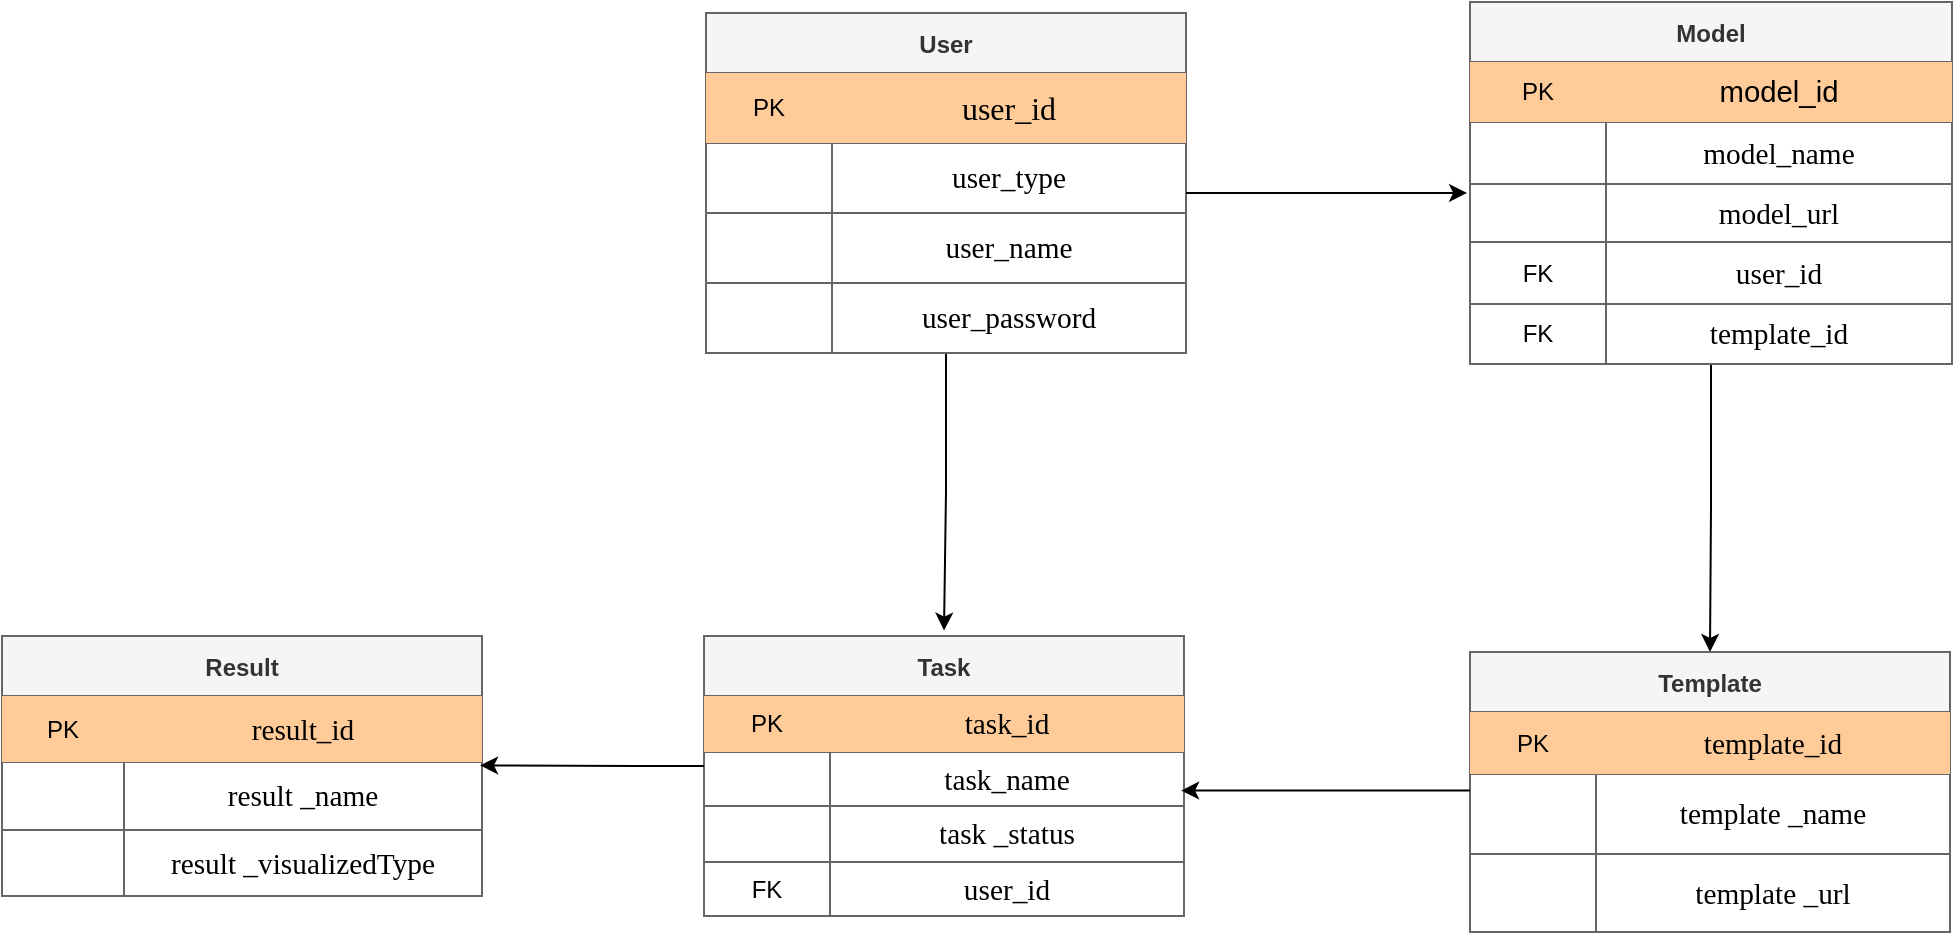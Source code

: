 <mxfile version="24.0.1" type="github">
  <diagram name="第 1 页" id="qgz66oWiAH34kU1Vi8FH">
    <mxGraphModel dx="1363" dy="988" grid="0" gridSize="10" guides="1" tooltips="1" connect="1" arrows="1" fold="1" page="1" pageScale="1" pageWidth="1169" pageHeight="827" math="0" shadow="0">
      <root>
        <mxCell id="0" />
        <mxCell id="1" parent="0" />
        <mxCell id="i9-j6CWLtnOm1ut2SvqS-151" style="edgeStyle=orthogonalEdgeStyle;rounded=0;orthogonalLoop=1;jettySize=auto;html=1;" edge="1" parent="1" source="i9-j6CWLtnOm1ut2SvqS-50">
          <mxGeometry relative="1" as="geometry">
            <mxPoint x="568" y="473.302" as="targetPoint" />
          </mxGeometry>
        </mxCell>
        <mxCell id="i9-j6CWLtnOm1ut2SvqS-50" value="User" style="shape=table;startSize=30;container=1;collapsible=0;childLayout=tableLayout;fontStyle=1;fillColor=#f5f5f5;fontColor=#333333;strokeColor=#666666;" vertex="1" parent="1">
          <mxGeometry x="449" y="164.5" width="240" height="170" as="geometry" />
        </mxCell>
        <mxCell id="i9-j6CWLtnOm1ut2SvqS-51" value="" style="shape=tableRow;horizontal=0;startSize=0;swimlaneHead=0;swimlaneBody=0;strokeColor=inherit;top=0;left=0;bottom=0;right=0;collapsible=0;dropTarget=0;fillColor=none;points=[[0,0.5],[1,0.5]];portConstraint=eastwest;" vertex="1" parent="i9-j6CWLtnOm1ut2SvqS-50">
          <mxGeometry y="30" width="240" height="35" as="geometry" />
        </mxCell>
        <mxCell id="i9-j6CWLtnOm1ut2SvqS-52" value="PK" style="shape=partialRectangle;html=1;whiteSpace=wrap;connectable=0;strokeColor=#36393d;overflow=hidden;fillColor=#ffcc99;top=0;left=0;bottom=0;right=0;pointerEvents=1;" vertex="1" parent="i9-j6CWLtnOm1ut2SvqS-51">
          <mxGeometry width="63" height="35" as="geometry">
            <mxRectangle width="63" height="35" as="alternateBounds" />
          </mxGeometry>
        </mxCell>
        <mxCell id="i9-j6CWLtnOm1ut2SvqS-53" value="&lt;span style=&quot;font-size:12.0pt;mso-bidi-font-size:&lt;br/&gt;10.5pt;font-family:宋体;mso-bidi-font-family:&amp;quot;Times New Roman&amp;quot;;mso-bidi-theme-font:&lt;br/&gt;minor-bidi;mso-ansi-language:EN-US;mso-fareast-language:ZH-CN;mso-bidi-language:&lt;br/&gt;AR-SA&quot; lang=&quot;EN-US&quot;&gt;user_id&lt;/span&gt;" style="shape=partialRectangle;html=1;whiteSpace=wrap;connectable=0;strokeColor=#36393d;overflow=hidden;fillColor=#ffcc99;top=0;left=0;bottom=0;right=0;pointerEvents=1;" vertex="1" parent="i9-j6CWLtnOm1ut2SvqS-51">
          <mxGeometry x="63" width="177" height="35" as="geometry">
            <mxRectangle width="177" height="35" as="alternateBounds" />
          </mxGeometry>
        </mxCell>
        <mxCell id="i9-j6CWLtnOm1ut2SvqS-54" value="" style="shape=tableRow;horizontal=0;startSize=0;swimlaneHead=0;swimlaneBody=0;strokeColor=inherit;top=0;left=0;bottom=0;right=0;collapsible=0;dropTarget=0;fillColor=none;points=[[0,0.5],[1,0.5]];portConstraint=eastwest;" vertex="1" parent="i9-j6CWLtnOm1ut2SvqS-50">
          <mxGeometry y="65" width="240" height="35" as="geometry" />
        </mxCell>
        <mxCell id="i9-j6CWLtnOm1ut2SvqS-55" value="" style="shape=partialRectangle;html=1;whiteSpace=wrap;connectable=0;strokeColor=inherit;overflow=hidden;fillColor=none;top=0;left=0;bottom=0;right=0;pointerEvents=1;" vertex="1" parent="i9-j6CWLtnOm1ut2SvqS-54">
          <mxGeometry width="63" height="35" as="geometry">
            <mxRectangle width="63" height="35" as="alternateBounds" />
          </mxGeometry>
        </mxCell>
        <mxCell id="i9-j6CWLtnOm1ut2SvqS-56" value="&lt;span style=&quot;font-size: 11pt; font-family: 等线;&quot; lang=&quot;EN-US&quot;&gt;user_type&lt;/span&gt;" style="shape=partialRectangle;html=1;whiteSpace=wrap;connectable=0;strokeColor=inherit;overflow=hidden;fillColor=none;top=0;left=0;bottom=0;right=0;pointerEvents=1;" vertex="1" parent="i9-j6CWLtnOm1ut2SvqS-54">
          <mxGeometry x="63" width="177" height="35" as="geometry">
            <mxRectangle width="177" height="35" as="alternateBounds" />
          </mxGeometry>
        </mxCell>
        <mxCell id="i9-j6CWLtnOm1ut2SvqS-57" value="" style="shape=tableRow;horizontal=0;startSize=0;swimlaneHead=0;swimlaneBody=0;strokeColor=inherit;top=0;left=0;bottom=0;right=0;collapsible=0;dropTarget=0;fillColor=none;points=[[0,0.5],[1,0.5]];portConstraint=eastwest;" vertex="1" parent="i9-j6CWLtnOm1ut2SvqS-50">
          <mxGeometry y="100" width="240" height="35" as="geometry" />
        </mxCell>
        <mxCell id="i9-j6CWLtnOm1ut2SvqS-58" value="" style="shape=partialRectangle;html=1;whiteSpace=wrap;connectable=0;strokeColor=inherit;overflow=hidden;fillColor=none;top=0;left=0;bottom=0;right=0;pointerEvents=1;" vertex="1" parent="i9-j6CWLtnOm1ut2SvqS-57">
          <mxGeometry width="63" height="35" as="geometry">
            <mxRectangle width="63" height="35" as="alternateBounds" />
          </mxGeometry>
        </mxCell>
        <mxCell id="i9-j6CWLtnOm1ut2SvqS-59" value="&lt;span style=&quot;font-size: 11pt; font-family: 等线;&quot; lang=&quot;EN-US&quot;&gt;user_name&lt;/span&gt;" style="shape=partialRectangle;html=1;whiteSpace=wrap;connectable=0;strokeColor=inherit;overflow=hidden;fillColor=none;top=0;left=0;bottom=0;right=0;pointerEvents=1;" vertex="1" parent="i9-j6CWLtnOm1ut2SvqS-57">
          <mxGeometry x="63" width="177" height="35" as="geometry">
            <mxRectangle width="177" height="35" as="alternateBounds" />
          </mxGeometry>
        </mxCell>
        <mxCell id="i9-j6CWLtnOm1ut2SvqS-60" value="" style="shape=tableRow;horizontal=0;startSize=0;swimlaneHead=0;swimlaneBody=0;strokeColor=inherit;top=0;left=0;bottom=0;right=0;collapsible=0;dropTarget=0;fillColor=none;points=[[0,0.5],[1,0.5]];portConstraint=eastwest;" vertex="1" parent="i9-j6CWLtnOm1ut2SvqS-50">
          <mxGeometry y="135" width="240" height="35" as="geometry" />
        </mxCell>
        <mxCell id="i9-j6CWLtnOm1ut2SvqS-61" value="" style="shape=partialRectangle;html=1;whiteSpace=wrap;connectable=0;strokeColor=inherit;overflow=hidden;fillColor=none;top=0;left=0;bottom=0;right=0;pointerEvents=1;" vertex="1" parent="i9-j6CWLtnOm1ut2SvqS-60">
          <mxGeometry width="63" height="35" as="geometry">
            <mxRectangle width="63" height="35" as="alternateBounds" />
          </mxGeometry>
        </mxCell>
        <mxCell id="i9-j6CWLtnOm1ut2SvqS-62" value="&lt;span style=&quot;font-size: 11pt; font-family: 等线;&quot; lang=&quot;EN-US&quot;&gt;user_password&lt;/span&gt;" style="shape=partialRectangle;html=1;whiteSpace=wrap;connectable=0;strokeColor=inherit;overflow=hidden;fillColor=none;top=0;left=0;bottom=0;right=0;pointerEvents=1;" vertex="1" parent="i9-j6CWLtnOm1ut2SvqS-60">
          <mxGeometry x="63" width="177" height="35" as="geometry">
            <mxRectangle width="177" height="35" as="alternateBounds" />
          </mxGeometry>
        </mxCell>
        <mxCell id="i9-j6CWLtnOm1ut2SvqS-147" style="edgeStyle=orthogonalEdgeStyle;rounded=0;orthogonalLoop=1;jettySize=auto;html=1;entryX=0.5;entryY=0;entryDx=0;entryDy=0;" edge="1" parent="1" source="i9-j6CWLtnOm1ut2SvqS-63" target="i9-j6CWLtnOm1ut2SvqS-121">
          <mxGeometry relative="1" as="geometry" />
        </mxCell>
        <mxCell id="i9-j6CWLtnOm1ut2SvqS-63" value="Model" style="shape=table;startSize=30;container=1;collapsible=0;childLayout=tableLayout;fontStyle=1;fillColor=#f5f5f5;fontColor=#333333;strokeColor=#666666;" vertex="1" parent="1">
          <mxGeometry x="831" y="159" width="241" height="181" as="geometry" />
        </mxCell>
        <mxCell id="i9-j6CWLtnOm1ut2SvqS-64" value="" style="shape=tableRow;horizontal=0;startSize=0;swimlaneHead=0;swimlaneBody=0;strokeColor=inherit;top=0;left=0;bottom=0;right=0;collapsible=0;dropTarget=0;fillColor=none;points=[[0,0.5],[1,0.5]];portConstraint=eastwest;" vertex="1" parent="i9-j6CWLtnOm1ut2SvqS-63">
          <mxGeometry y="30" width="241" height="30" as="geometry" />
        </mxCell>
        <mxCell id="i9-j6CWLtnOm1ut2SvqS-65" value="PK" style="shape=partialRectangle;html=1;whiteSpace=wrap;connectable=0;strokeColor=#36393d;overflow=hidden;fillColor=#ffcc99;top=0;left=0;bottom=0;right=0;pointerEvents=1;" vertex="1" parent="i9-j6CWLtnOm1ut2SvqS-64">
          <mxGeometry width="68" height="30" as="geometry">
            <mxRectangle width="68" height="30" as="alternateBounds" />
          </mxGeometry>
        </mxCell>
        <mxCell id="i9-j6CWLtnOm1ut2SvqS-66" value="&lt;span style=&quot;font-size: 14.667px;&quot;&gt;model_id&lt;/span&gt;" style="shape=partialRectangle;html=1;whiteSpace=wrap;connectable=0;strokeColor=#36393d;overflow=hidden;fillColor=#ffcc99;top=0;left=0;bottom=0;right=0;pointerEvents=1;" vertex="1" parent="i9-j6CWLtnOm1ut2SvqS-64">
          <mxGeometry x="68" width="173" height="30" as="geometry">
            <mxRectangle width="173" height="30" as="alternateBounds" />
          </mxGeometry>
        </mxCell>
        <mxCell id="i9-j6CWLtnOm1ut2SvqS-67" value="" style="shape=tableRow;horizontal=0;startSize=0;swimlaneHead=0;swimlaneBody=0;strokeColor=inherit;top=0;left=0;bottom=0;right=0;collapsible=0;dropTarget=0;fillColor=none;points=[[0,0.5],[1,0.5]];portConstraint=eastwest;" vertex="1" parent="i9-j6CWLtnOm1ut2SvqS-63">
          <mxGeometry y="60" width="241" height="31" as="geometry" />
        </mxCell>
        <mxCell id="i9-j6CWLtnOm1ut2SvqS-68" value="" style="shape=partialRectangle;html=1;whiteSpace=wrap;connectable=0;strokeColor=inherit;overflow=hidden;fillColor=none;top=0;left=0;bottom=0;right=0;pointerEvents=1;" vertex="1" parent="i9-j6CWLtnOm1ut2SvqS-67">
          <mxGeometry width="68" height="31" as="geometry">
            <mxRectangle width="68" height="31" as="alternateBounds" />
          </mxGeometry>
        </mxCell>
        <mxCell id="i9-j6CWLtnOm1ut2SvqS-69" value="&lt;span style=&quot;font-size: 11pt; font-family: 等线;&quot; lang=&quot;EN-US&quot;&gt;model_name&lt;/span&gt;" style="shape=partialRectangle;html=1;whiteSpace=wrap;connectable=0;strokeColor=inherit;overflow=hidden;fillColor=none;top=0;left=0;bottom=0;right=0;pointerEvents=1;" vertex="1" parent="i9-j6CWLtnOm1ut2SvqS-67">
          <mxGeometry x="68" width="173" height="31" as="geometry">
            <mxRectangle width="173" height="31" as="alternateBounds" />
          </mxGeometry>
        </mxCell>
        <mxCell id="i9-j6CWLtnOm1ut2SvqS-70" value="" style="shape=tableRow;horizontal=0;startSize=0;swimlaneHead=0;swimlaneBody=0;strokeColor=inherit;top=0;left=0;bottom=0;right=0;collapsible=0;dropTarget=0;fillColor=none;points=[[0,0.5],[1,0.5]];portConstraint=eastwest;" vertex="1" parent="i9-j6CWLtnOm1ut2SvqS-63">
          <mxGeometry y="91" width="241" height="29" as="geometry" />
        </mxCell>
        <mxCell id="i9-j6CWLtnOm1ut2SvqS-71" value="" style="shape=partialRectangle;html=1;whiteSpace=wrap;connectable=0;strokeColor=inherit;overflow=hidden;fillColor=none;top=0;left=0;bottom=0;right=0;pointerEvents=1;" vertex="1" parent="i9-j6CWLtnOm1ut2SvqS-70">
          <mxGeometry width="68" height="29" as="geometry">
            <mxRectangle width="68" height="29" as="alternateBounds" />
          </mxGeometry>
        </mxCell>
        <mxCell id="i9-j6CWLtnOm1ut2SvqS-72" value="&lt;span style=&quot;font-size: 11pt; font-family: 等线;&quot; lang=&quot;EN-US&quot;&gt;model_url&lt;/span&gt;" style="shape=partialRectangle;html=1;whiteSpace=wrap;connectable=0;strokeColor=inherit;overflow=hidden;fillColor=none;top=0;left=0;bottom=0;right=0;pointerEvents=1;" vertex="1" parent="i9-j6CWLtnOm1ut2SvqS-70">
          <mxGeometry x="68" width="173" height="29" as="geometry">
            <mxRectangle width="173" height="29" as="alternateBounds" />
          </mxGeometry>
        </mxCell>
        <mxCell id="i9-j6CWLtnOm1ut2SvqS-73" value="" style="shape=tableRow;horizontal=0;startSize=0;swimlaneHead=0;swimlaneBody=0;strokeColor=inherit;top=0;left=0;bottom=0;right=0;collapsible=0;dropTarget=0;fillColor=none;points=[[0,0.5],[1,0.5]];portConstraint=eastwest;" vertex="1" parent="i9-j6CWLtnOm1ut2SvqS-63">
          <mxGeometry y="120" width="241" height="31" as="geometry" />
        </mxCell>
        <mxCell id="i9-j6CWLtnOm1ut2SvqS-74" value="FK" style="shape=partialRectangle;html=1;whiteSpace=wrap;connectable=0;strokeColor=inherit;overflow=hidden;fillColor=none;top=0;left=0;bottom=0;right=0;pointerEvents=1;" vertex="1" parent="i9-j6CWLtnOm1ut2SvqS-73">
          <mxGeometry width="68" height="31" as="geometry">
            <mxRectangle width="68" height="31" as="alternateBounds" />
          </mxGeometry>
        </mxCell>
        <mxCell id="i9-j6CWLtnOm1ut2SvqS-75" value="&lt;span style=&quot;font-size: 11pt; font-family: 等线;&quot; lang=&quot;EN-US&quot;&gt;user_id&lt;/span&gt;" style="shape=partialRectangle;html=1;whiteSpace=wrap;connectable=0;strokeColor=inherit;overflow=hidden;fillColor=none;top=0;left=0;bottom=0;right=0;pointerEvents=1;" vertex="1" parent="i9-j6CWLtnOm1ut2SvqS-73">
          <mxGeometry x="68" width="173" height="31" as="geometry">
            <mxRectangle width="173" height="31" as="alternateBounds" />
          </mxGeometry>
        </mxCell>
        <mxCell id="i9-j6CWLtnOm1ut2SvqS-76" value="" style="shape=tableRow;horizontal=0;startSize=0;swimlaneHead=0;swimlaneBody=0;strokeColor=inherit;top=0;left=0;bottom=0;right=0;collapsible=0;dropTarget=0;fillColor=none;points=[[0,0.5],[1,0.5]];portConstraint=eastwest;" vertex="1" parent="i9-j6CWLtnOm1ut2SvqS-63">
          <mxGeometry y="151" width="241" height="30" as="geometry" />
        </mxCell>
        <mxCell id="i9-j6CWLtnOm1ut2SvqS-77" value="FK" style="shape=partialRectangle;html=1;whiteSpace=wrap;connectable=0;strokeColor=inherit;overflow=hidden;fillColor=none;top=0;left=0;bottom=0;right=0;pointerEvents=1;" vertex="1" parent="i9-j6CWLtnOm1ut2SvqS-76">
          <mxGeometry width="68" height="30" as="geometry">
            <mxRectangle width="68" height="30" as="alternateBounds" />
          </mxGeometry>
        </mxCell>
        <mxCell id="i9-j6CWLtnOm1ut2SvqS-78" value="&lt;span style=&quot;font-size: 11pt; font-family: 等线;&quot; lang=&quot;EN-US&quot;&gt;template_id&lt;/span&gt;" style="shape=partialRectangle;html=1;whiteSpace=wrap;connectable=0;strokeColor=inherit;overflow=hidden;fillColor=none;top=0;left=0;bottom=0;right=0;pointerEvents=1;" vertex="1" parent="i9-j6CWLtnOm1ut2SvqS-76">
          <mxGeometry x="68" width="173" height="30" as="geometry">
            <mxRectangle width="173" height="30" as="alternateBounds" />
          </mxGeometry>
        </mxCell>
        <mxCell id="i9-j6CWLtnOm1ut2SvqS-108" value="Task" style="shape=table;startSize=30;container=1;collapsible=0;childLayout=tableLayout;fontStyle=1;fillColor=#f5f5f5;fontColor=#333333;strokeColor=#666666;" vertex="1" parent="1">
          <mxGeometry x="448" y="476" width="240" height="140" as="geometry" />
        </mxCell>
        <mxCell id="i9-j6CWLtnOm1ut2SvqS-109" value="" style="shape=tableRow;horizontal=0;startSize=0;swimlaneHead=0;swimlaneBody=0;strokeColor=inherit;top=0;left=0;bottom=0;right=0;collapsible=0;dropTarget=0;fillColor=none;points=[[0,0.5],[1,0.5]];portConstraint=eastwest;" vertex="1" parent="i9-j6CWLtnOm1ut2SvqS-108">
          <mxGeometry y="30" width="240" height="28" as="geometry" />
        </mxCell>
        <mxCell id="i9-j6CWLtnOm1ut2SvqS-110" value="PK" style="shape=partialRectangle;html=1;whiteSpace=wrap;connectable=0;strokeColor=#36393d;overflow=hidden;fillColor=#ffcc99;top=0;left=0;bottom=0;right=0;pointerEvents=1;" vertex="1" parent="i9-j6CWLtnOm1ut2SvqS-109">
          <mxGeometry width="63" height="28" as="geometry">
            <mxRectangle width="63" height="28" as="alternateBounds" />
          </mxGeometry>
        </mxCell>
        <mxCell id="i9-j6CWLtnOm1ut2SvqS-111" value="&lt;span style=&quot;font-size: 11pt; font-family: 等线;&quot; lang=&quot;EN-US&quot;&gt;task_id&lt;/span&gt;" style="shape=partialRectangle;html=1;whiteSpace=wrap;connectable=0;strokeColor=#36393d;overflow=hidden;fillColor=#ffcc99;top=0;left=0;bottom=0;right=0;pointerEvents=1;" vertex="1" parent="i9-j6CWLtnOm1ut2SvqS-109">
          <mxGeometry x="63" width="177" height="28" as="geometry">
            <mxRectangle width="177" height="28" as="alternateBounds" />
          </mxGeometry>
        </mxCell>
        <mxCell id="i9-j6CWLtnOm1ut2SvqS-112" value="" style="shape=tableRow;horizontal=0;startSize=0;swimlaneHead=0;swimlaneBody=0;strokeColor=inherit;top=0;left=0;bottom=0;right=0;collapsible=0;dropTarget=0;fillColor=none;points=[[0,0.5],[1,0.5]];portConstraint=eastwest;" vertex="1" parent="i9-j6CWLtnOm1ut2SvqS-108">
          <mxGeometry y="58" width="240" height="27" as="geometry" />
        </mxCell>
        <mxCell id="i9-j6CWLtnOm1ut2SvqS-113" value="" style="shape=partialRectangle;html=1;whiteSpace=wrap;connectable=0;strokeColor=inherit;overflow=hidden;fillColor=none;top=0;left=0;bottom=0;right=0;pointerEvents=1;" vertex="1" parent="i9-j6CWLtnOm1ut2SvqS-112">
          <mxGeometry width="63" height="27" as="geometry">
            <mxRectangle width="63" height="27" as="alternateBounds" />
          </mxGeometry>
        </mxCell>
        <mxCell id="i9-j6CWLtnOm1ut2SvqS-114" value="&lt;span style=&quot;font-size: 11pt; font-family: 等线;&quot; lang=&quot;EN-US&quot;&gt;task_name&lt;/span&gt;" style="shape=partialRectangle;html=1;whiteSpace=wrap;connectable=0;strokeColor=inherit;overflow=hidden;fillColor=none;top=0;left=0;bottom=0;right=0;pointerEvents=1;" vertex="1" parent="i9-j6CWLtnOm1ut2SvqS-112">
          <mxGeometry x="63" width="177" height="27" as="geometry">
            <mxRectangle width="177" height="27" as="alternateBounds" />
          </mxGeometry>
        </mxCell>
        <mxCell id="i9-j6CWLtnOm1ut2SvqS-115" value="" style="shape=tableRow;horizontal=0;startSize=0;swimlaneHead=0;swimlaneBody=0;strokeColor=inherit;top=0;left=0;bottom=0;right=0;collapsible=0;dropTarget=0;fillColor=none;points=[[0,0.5],[1,0.5]];portConstraint=eastwest;" vertex="1" parent="i9-j6CWLtnOm1ut2SvqS-108">
          <mxGeometry y="85" width="240" height="28" as="geometry" />
        </mxCell>
        <mxCell id="i9-j6CWLtnOm1ut2SvqS-116" value="" style="shape=partialRectangle;html=1;whiteSpace=wrap;connectable=0;strokeColor=inherit;overflow=hidden;fillColor=none;top=0;left=0;bottom=0;right=0;pointerEvents=1;" vertex="1" parent="i9-j6CWLtnOm1ut2SvqS-115">
          <mxGeometry width="63" height="28" as="geometry">
            <mxRectangle width="63" height="28" as="alternateBounds" />
          </mxGeometry>
        </mxCell>
        <mxCell id="i9-j6CWLtnOm1ut2SvqS-117" value="&lt;span style=&quot;font-size: 11pt; font-family: 等线;&quot; lang=&quot;EN-US&quot;&gt;task _status&lt;/span&gt;" style="shape=partialRectangle;html=1;whiteSpace=wrap;connectable=0;strokeColor=inherit;overflow=hidden;fillColor=none;top=0;left=0;bottom=0;right=0;pointerEvents=1;" vertex="1" parent="i9-j6CWLtnOm1ut2SvqS-115">
          <mxGeometry x="63" width="177" height="28" as="geometry">
            <mxRectangle width="177" height="28" as="alternateBounds" />
          </mxGeometry>
        </mxCell>
        <mxCell id="i9-j6CWLtnOm1ut2SvqS-118" value="" style="shape=tableRow;horizontal=0;startSize=0;swimlaneHead=0;swimlaneBody=0;strokeColor=inherit;top=0;left=0;bottom=0;right=0;collapsible=0;dropTarget=0;fillColor=none;points=[[0,0.5],[1,0.5]];portConstraint=eastwest;" vertex="1" parent="i9-j6CWLtnOm1ut2SvqS-108">
          <mxGeometry y="113" width="240" height="27" as="geometry" />
        </mxCell>
        <mxCell id="i9-j6CWLtnOm1ut2SvqS-119" value="FK" style="shape=partialRectangle;html=1;whiteSpace=wrap;connectable=0;strokeColor=inherit;overflow=hidden;fillColor=none;top=0;left=0;bottom=0;right=0;pointerEvents=1;" vertex="1" parent="i9-j6CWLtnOm1ut2SvqS-118">
          <mxGeometry width="63" height="27" as="geometry">
            <mxRectangle width="63" height="27" as="alternateBounds" />
          </mxGeometry>
        </mxCell>
        <mxCell id="i9-j6CWLtnOm1ut2SvqS-120" value="&lt;span style=&quot;font-size: 11pt; font-family: 等线;&quot; lang=&quot;EN-US&quot;&gt;user_id&lt;/span&gt;" style="shape=partialRectangle;html=1;whiteSpace=wrap;connectable=0;strokeColor=inherit;overflow=hidden;fillColor=none;top=0;left=0;bottom=0;right=0;pointerEvents=1;" vertex="1" parent="i9-j6CWLtnOm1ut2SvqS-118">
          <mxGeometry x="63" width="177" height="27" as="geometry">
            <mxRectangle width="177" height="27" as="alternateBounds" />
          </mxGeometry>
        </mxCell>
        <mxCell id="i9-j6CWLtnOm1ut2SvqS-121" value="Template" style="shape=table;startSize=30;container=1;collapsible=0;childLayout=tableLayout;fontStyle=1;labelBackgroundColor=none;fillColor=#f5f5f5;fontColor=#333333;strokeColor=#666666;" vertex="1" parent="1">
          <mxGeometry x="831" y="484" width="240" height="140" as="geometry" />
        </mxCell>
        <mxCell id="i9-j6CWLtnOm1ut2SvqS-122" value="" style="shape=tableRow;horizontal=0;startSize=0;swimlaneHead=0;swimlaneBody=0;strokeColor=inherit;top=0;left=0;bottom=0;right=0;collapsible=0;dropTarget=0;fillColor=none;points=[[0,0.5],[1,0.5]];portConstraint=eastwest;" vertex="1" parent="i9-j6CWLtnOm1ut2SvqS-121">
          <mxGeometry y="30" width="240" height="31" as="geometry" />
        </mxCell>
        <mxCell id="i9-j6CWLtnOm1ut2SvqS-123" value="PK" style="shape=partialRectangle;html=1;whiteSpace=wrap;connectable=0;strokeColor=#36393d;overflow=hidden;fillColor=#ffcc99;top=0;left=0;bottom=0;right=0;pointerEvents=1;" vertex="1" parent="i9-j6CWLtnOm1ut2SvqS-122">
          <mxGeometry width="63" height="31" as="geometry">
            <mxRectangle width="63" height="31" as="alternateBounds" />
          </mxGeometry>
        </mxCell>
        <mxCell id="i9-j6CWLtnOm1ut2SvqS-124" value="&lt;span style=&quot;font-size: 11pt; font-family: 等线;&quot; lang=&quot;EN-US&quot;&gt;template_id&lt;/span&gt;" style="shape=partialRectangle;html=1;whiteSpace=wrap;connectable=0;strokeColor=#36393d;overflow=hidden;fillColor=#ffcc99;top=0;left=0;bottom=0;right=0;pointerEvents=1;" vertex="1" parent="i9-j6CWLtnOm1ut2SvqS-122">
          <mxGeometry x="63" width="177" height="31" as="geometry">
            <mxRectangle width="177" height="31" as="alternateBounds" />
          </mxGeometry>
        </mxCell>
        <mxCell id="i9-j6CWLtnOm1ut2SvqS-125" value="" style="shape=tableRow;horizontal=0;startSize=0;swimlaneHead=0;swimlaneBody=0;strokeColor=inherit;top=0;left=0;bottom=0;right=0;collapsible=0;dropTarget=0;fillColor=none;points=[[0,0.5],[1,0.5]];portConstraint=eastwest;" vertex="1" parent="i9-j6CWLtnOm1ut2SvqS-121">
          <mxGeometry y="61" width="240" height="40" as="geometry" />
        </mxCell>
        <mxCell id="i9-j6CWLtnOm1ut2SvqS-126" value="" style="shape=partialRectangle;html=1;whiteSpace=wrap;connectable=0;strokeColor=inherit;overflow=hidden;fillColor=none;top=0;left=0;bottom=0;right=0;pointerEvents=1;" vertex="1" parent="i9-j6CWLtnOm1ut2SvqS-125">
          <mxGeometry width="63" height="40" as="geometry">
            <mxRectangle width="63" height="40" as="alternateBounds" />
          </mxGeometry>
        </mxCell>
        <mxCell id="i9-j6CWLtnOm1ut2SvqS-127" value="&lt;span style=&quot;font-size: 11pt; font-family: 等线;&quot; lang=&quot;EN-US&quot;&gt;template _name&lt;/span&gt;" style="shape=partialRectangle;html=1;whiteSpace=wrap;connectable=0;strokeColor=inherit;overflow=hidden;fillColor=none;top=0;left=0;bottom=0;right=0;pointerEvents=1;" vertex="1" parent="i9-j6CWLtnOm1ut2SvqS-125">
          <mxGeometry x="63" width="177" height="40" as="geometry">
            <mxRectangle width="177" height="40" as="alternateBounds" />
          </mxGeometry>
        </mxCell>
        <mxCell id="i9-j6CWLtnOm1ut2SvqS-128" value="" style="shape=tableRow;horizontal=0;startSize=0;swimlaneHead=0;swimlaneBody=0;strokeColor=inherit;top=0;left=0;bottom=0;right=0;collapsible=0;dropTarget=0;fillColor=none;points=[[0,0.5],[1,0.5]];portConstraint=eastwest;" vertex="1" parent="i9-j6CWLtnOm1ut2SvqS-121">
          <mxGeometry y="101" width="240" height="39" as="geometry" />
        </mxCell>
        <mxCell id="i9-j6CWLtnOm1ut2SvqS-129" value="" style="shape=partialRectangle;html=1;whiteSpace=wrap;connectable=0;strokeColor=inherit;overflow=hidden;fillColor=none;top=0;left=0;bottom=0;right=0;pointerEvents=1;" vertex="1" parent="i9-j6CWLtnOm1ut2SvqS-128">
          <mxGeometry width="63" height="39" as="geometry">
            <mxRectangle width="63" height="39" as="alternateBounds" />
          </mxGeometry>
        </mxCell>
        <mxCell id="i9-j6CWLtnOm1ut2SvqS-130" value="&lt;span style=&quot;font-size: 11pt; font-family: 等线;&quot; lang=&quot;EN-US&quot;&gt;template _url&lt;/span&gt;" style="shape=partialRectangle;html=1;whiteSpace=wrap;connectable=0;strokeColor=inherit;overflow=hidden;fillColor=none;top=0;left=0;bottom=0;right=0;pointerEvents=1;" vertex="1" parent="i9-j6CWLtnOm1ut2SvqS-128">
          <mxGeometry x="63" width="177" height="39" as="geometry">
            <mxRectangle width="177" height="39" as="alternateBounds" />
          </mxGeometry>
        </mxCell>
        <mxCell id="i9-j6CWLtnOm1ut2SvqS-131" value="Result" style="shape=table;startSize=30;container=1;collapsible=0;childLayout=tableLayout;fontStyle=1;fillColor=#f5f5f5;fontColor=#333333;strokeColor=#666666;" vertex="1" parent="1">
          <mxGeometry x="97" y="476" width="240" height="130" as="geometry" />
        </mxCell>
        <mxCell id="i9-j6CWLtnOm1ut2SvqS-132" value="" style="shape=tableRow;horizontal=0;startSize=0;swimlaneHead=0;swimlaneBody=0;strokeColor=inherit;top=0;left=0;bottom=0;right=0;collapsible=0;dropTarget=0;fillColor=none;points=[[0,0.5],[1,0.5]];portConstraint=eastwest;" vertex="1" parent="i9-j6CWLtnOm1ut2SvqS-131">
          <mxGeometry y="30" width="240" height="33" as="geometry" />
        </mxCell>
        <mxCell id="i9-j6CWLtnOm1ut2SvqS-133" value="PK" style="shape=partialRectangle;html=1;whiteSpace=wrap;connectable=0;strokeColor=#36393d;overflow=hidden;fillColor=#ffcc99;top=0;left=0;bottom=0;right=0;pointerEvents=1;" vertex="1" parent="i9-j6CWLtnOm1ut2SvqS-132">
          <mxGeometry width="61" height="33" as="geometry">
            <mxRectangle width="61" height="33" as="alternateBounds" />
          </mxGeometry>
        </mxCell>
        <mxCell id="i9-j6CWLtnOm1ut2SvqS-134" value="&lt;span style=&quot;font-size: 11pt; font-family: 等线;&quot; lang=&quot;EN-US&quot;&gt;result_id&lt;/span&gt;" style="shape=partialRectangle;html=1;whiteSpace=wrap;connectable=0;strokeColor=#36393d;overflow=hidden;fillColor=#ffcc99;top=0;left=0;bottom=0;right=0;pointerEvents=1;" vertex="1" parent="i9-j6CWLtnOm1ut2SvqS-132">
          <mxGeometry x="61" width="179" height="33" as="geometry">
            <mxRectangle width="179" height="33" as="alternateBounds" />
          </mxGeometry>
        </mxCell>
        <mxCell id="i9-j6CWLtnOm1ut2SvqS-135" value="" style="shape=tableRow;horizontal=0;startSize=0;swimlaneHead=0;swimlaneBody=0;strokeColor=inherit;top=0;left=0;bottom=0;right=0;collapsible=0;dropTarget=0;fillColor=none;points=[[0,0.5],[1,0.5]];portConstraint=eastwest;" vertex="1" parent="i9-j6CWLtnOm1ut2SvqS-131">
          <mxGeometry y="63" width="240" height="34" as="geometry" />
        </mxCell>
        <mxCell id="i9-j6CWLtnOm1ut2SvqS-136" value="" style="shape=partialRectangle;html=1;whiteSpace=wrap;connectable=0;strokeColor=inherit;overflow=hidden;fillColor=none;top=0;left=0;bottom=0;right=0;pointerEvents=1;" vertex="1" parent="i9-j6CWLtnOm1ut2SvqS-135">
          <mxGeometry width="61" height="34" as="geometry">
            <mxRectangle width="61" height="34" as="alternateBounds" />
          </mxGeometry>
        </mxCell>
        <mxCell id="i9-j6CWLtnOm1ut2SvqS-137" value="&lt;span style=&quot;font-size: 11pt; font-family: 等线;&quot; lang=&quot;EN-US&quot;&gt;result _name&lt;/span&gt;" style="shape=partialRectangle;html=1;whiteSpace=wrap;connectable=0;strokeColor=inherit;overflow=hidden;fillColor=none;top=0;left=0;bottom=0;right=0;pointerEvents=1;" vertex="1" parent="i9-j6CWLtnOm1ut2SvqS-135">
          <mxGeometry x="61" width="179" height="34" as="geometry">
            <mxRectangle width="179" height="34" as="alternateBounds" />
          </mxGeometry>
        </mxCell>
        <mxCell id="i9-j6CWLtnOm1ut2SvqS-138" value="" style="shape=tableRow;horizontal=0;startSize=0;swimlaneHead=0;swimlaneBody=0;strokeColor=inherit;top=0;left=0;bottom=0;right=0;collapsible=0;dropTarget=0;fillColor=none;points=[[0,0.5],[1,0.5]];portConstraint=eastwest;" vertex="1" parent="i9-j6CWLtnOm1ut2SvqS-131">
          <mxGeometry y="97" width="240" height="33" as="geometry" />
        </mxCell>
        <mxCell id="i9-j6CWLtnOm1ut2SvqS-139" value="" style="shape=partialRectangle;html=1;whiteSpace=wrap;connectable=0;strokeColor=inherit;overflow=hidden;fillColor=none;top=0;left=0;bottom=0;right=0;pointerEvents=1;" vertex="1" parent="i9-j6CWLtnOm1ut2SvqS-138">
          <mxGeometry width="61" height="33" as="geometry">
            <mxRectangle width="61" height="33" as="alternateBounds" />
          </mxGeometry>
        </mxCell>
        <mxCell id="i9-j6CWLtnOm1ut2SvqS-140" value="&lt;span style=&quot;font-size: 11pt; font-family: 等线;&quot; lang=&quot;EN-US&quot;&gt;result _visualizedType&lt;/span&gt;" style="shape=partialRectangle;html=1;whiteSpace=wrap;connectable=0;strokeColor=inherit;overflow=hidden;fillColor=none;top=0;left=0;bottom=0;right=0;pointerEvents=1;" vertex="1" parent="i9-j6CWLtnOm1ut2SvqS-138">
          <mxGeometry x="61" width="179" height="33" as="geometry">
            <mxRectangle width="179" height="33" as="alternateBounds" />
          </mxGeometry>
        </mxCell>
        <mxCell id="i9-j6CWLtnOm1ut2SvqS-149" style="edgeStyle=orthogonalEdgeStyle;rounded=0;orthogonalLoop=1;jettySize=auto;html=1;entryX=-0.006;entryY=0.154;entryDx=0;entryDy=0;entryPerimeter=0;" edge="1" parent="1" source="i9-j6CWLtnOm1ut2SvqS-50" target="i9-j6CWLtnOm1ut2SvqS-70">
          <mxGeometry relative="1" as="geometry">
            <Array as="points">
              <mxPoint x="729" y="254.5" />
              <mxPoint x="729" y="254.5" />
            </Array>
          </mxGeometry>
        </mxCell>
        <mxCell id="i9-j6CWLtnOm1ut2SvqS-150" style="edgeStyle=orthogonalEdgeStyle;rounded=0;orthogonalLoop=1;jettySize=auto;html=1;entryX=0.994;entryY=0.714;entryDx=0;entryDy=0;entryPerimeter=0;" edge="1" parent="1" source="i9-j6CWLtnOm1ut2SvqS-125" target="i9-j6CWLtnOm1ut2SvqS-112">
          <mxGeometry relative="1" as="geometry">
            <Array as="points">
              <mxPoint x="760" y="553" />
            </Array>
          </mxGeometry>
        </mxCell>
        <mxCell id="i9-j6CWLtnOm1ut2SvqS-152" style="edgeStyle=orthogonalEdgeStyle;rounded=0;orthogonalLoop=1;jettySize=auto;html=1;entryX=0.996;entryY=0.049;entryDx=0;entryDy=0;entryPerimeter=0;" edge="1" parent="1" source="i9-j6CWLtnOm1ut2SvqS-108" target="i9-j6CWLtnOm1ut2SvqS-135">
          <mxGeometry relative="1" as="geometry">
            <Array as="points">
              <mxPoint x="414" y="541" />
              <mxPoint x="414" y="541" />
            </Array>
          </mxGeometry>
        </mxCell>
      </root>
    </mxGraphModel>
  </diagram>
</mxfile>
